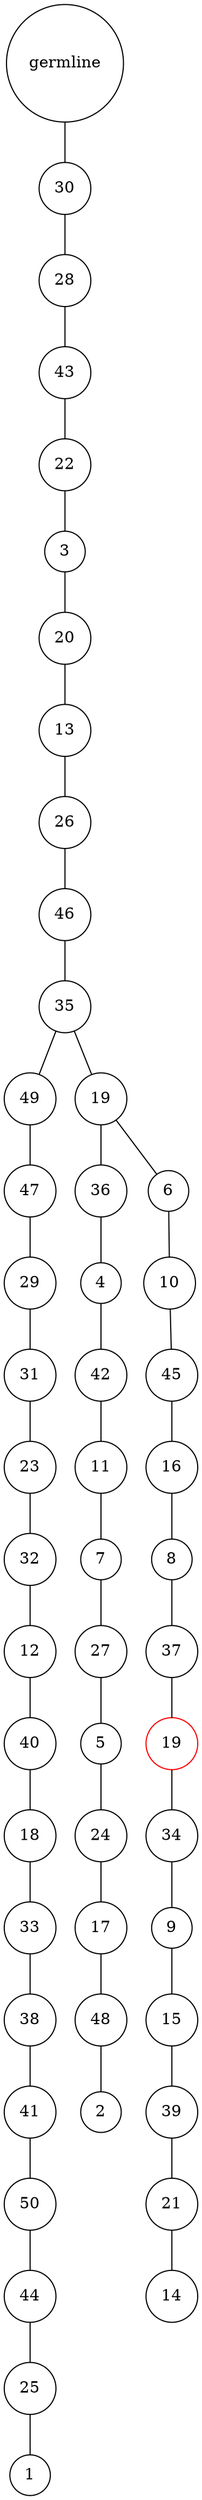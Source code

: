 graph {
	rankdir=UD;
	splines=line;
	node [shape=circle]
	"0x7fbacd0df5e0" [label="germline"];
	"0x7fbacd0df610" [label="30"];
	"0x7fbacd0df5e0" -- "0x7fbacd0df610" ;
	"0x7fbacd0df640" [label="28"];
	"0x7fbacd0df610" -- "0x7fbacd0df640" ;
	"0x7fbacd0df670" [label="43"];
	"0x7fbacd0df640" -- "0x7fbacd0df670" ;
	"0x7fbacd0df6a0" [label="22"];
	"0x7fbacd0df670" -- "0x7fbacd0df6a0" ;
	"0x7fbacd0df6d0" [label="3"];
	"0x7fbacd0df6a0" -- "0x7fbacd0df6d0" ;
	"0x7fbacd0df700" [label="20"];
	"0x7fbacd0df6d0" -- "0x7fbacd0df700" ;
	"0x7fbacd0df730" [label="13"];
	"0x7fbacd0df700" -- "0x7fbacd0df730" ;
	"0x7fbacd0df760" [label="26"];
	"0x7fbacd0df730" -- "0x7fbacd0df760" ;
	"0x7fbacd0df790" [label="46"];
	"0x7fbacd0df760" -- "0x7fbacd0df790" ;
	"0x7fbacd0df7c0" [label="35"];
	"0x7fbacd0df790" -- "0x7fbacd0df7c0" ;
	"0x7fbacd0df7f0" [label="49"];
	"0x7fbacd0df7c0" -- "0x7fbacd0df7f0" ;
	"0x7fbacd0df820" [label="47"];
	"0x7fbacd0df7f0" -- "0x7fbacd0df820" ;
	"0x7fbacd0df850" [label="29"];
	"0x7fbacd0df820" -- "0x7fbacd0df850" ;
	"0x7fbacd0df880" [label="31"];
	"0x7fbacd0df850" -- "0x7fbacd0df880" ;
	"0x7fbacd0df8b0" [label="23"];
	"0x7fbacd0df880" -- "0x7fbacd0df8b0" ;
	"0x7fbacd0df8e0" [label="32"];
	"0x7fbacd0df8b0" -- "0x7fbacd0df8e0" ;
	"0x7fbacd0df910" [label="12"];
	"0x7fbacd0df8e0" -- "0x7fbacd0df910" ;
	"0x7fbacd0df940" [label="40"];
	"0x7fbacd0df910" -- "0x7fbacd0df940" ;
	"0x7fbacd0df970" [label="18"];
	"0x7fbacd0df940" -- "0x7fbacd0df970" ;
	"0x7fbacd0df9a0" [label="33"];
	"0x7fbacd0df970" -- "0x7fbacd0df9a0" ;
	"0x7fbacd0df9d0" [label="38"];
	"0x7fbacd0df9a0" -- "0x7fbacd0df9d0" ;
	"0x7fbacd0dfa00" [label="41"];
	"0x7fbacd0df9d0" -- "0x7fbacd0dfa00" ;
	"0x7fbacd0dfa30" [label="50"];
	"0x7fbacd0dfa00" -- "0x7fbacd0dfa30" ;
	"0x7fbacd0dfa60" [label="44"];
	"0x7fbacd0dfa30" -- "0x7fbacd0dfa60" ;
	"0x7fbacd0dfa90" [label="25"];
	"0x7fbacd0dfa60" -- "0x7fbacd0dfa90" ;
	"0x7fbacd0dfac0" [label="1"];
	"0x7fbacd0dfa90" -- "0x7fbacd0dfac0" ;
	"0x7fbacd0dfaf0" [label="19"];
	"0x7fbacd0df7c0" -- "0x7fbacd0dfaf0" ;
	"0x7fbacd0dfb20" [label="36"];
	"0x7fbacd0dfaf0" -- "0x7fbacd0dfb20" ;
	"0x7fbacd0dfb50" [label="4"];
	"0x7fbacd0dfb20" -- "0x7fbacd0dfb50" ;
	"0x7fbacd0dfb80" [label="42"];
	"0x7fbacd0dfb50" -- "0x7fbacd0dfb80" ;
	"0x7fbacd0dfbb0" [label="11"];
	"0x7fbacd0dfb80" -- "0x7fbacd0dfbb0" ;
	"0x7fbacd0dfbe0" [label="7"];
	"0x7fbacd0dfbb0" -- "0x7fbacd0dfbe0" ;
	"0x7fbacd0dfc10" [label="27"];
	"0x7fbacd0dfbe0" -- "0x7fbacd0dfc10" ;
	"0x7fbacd0dfc40" [label="5"];
	"0x7fbacd0dfc10" -- "0x7fbacd0dfc40" ;
	"0x7fbacd0dfc70" [label="24"];
	"0x7fbacd0dfc40" -- "0x7fbacd0dfc70" ;
	"0x7fbacd0dfca0" [label="17"];
	"0x7fbacd0dfc70" -- "0x7fbacd0dfca0" ;
	"0x7fbacd0dfcd0" [label="48"];
	"0x7fbacd0dfca0" -- "0x7fbacd0dfcd0" ;
	"0x7fbacd0dfd00" [label="2"];
	"0x7fbacd0dfcd0" -- "0x7fbacd0dfd00" ;
	"0x7fbacd0dfd30" [label="6"];
	"0x7fbacd0dfaf0" -- "0x7fbacd0dfd30" ;
	"0x7fbacd0dfd60" [label="10"];
	"0x7fbacd0dfd30" -- "0x7fbacd0dfd60" ;
	"0x7fbacd0dfd90" [label="45"];
	"0x7fbacd0dfd60" -- "0x7fbacd0dfd90" ;
	"0x7fbacd0dfdc0" [label="16"];
	"0x7fbacd0dfd90" -- "0x7fbacd0dfdc0" ;
	"0x7fbacd0dfdf0" [label="8"];
	"0x7fbacd0dfdc0" -- "0x7fbacd0dfdf0" ;
	"0x7fbacd0dfe20" [label="37"];
	"0x7fbacd0dfdf0" -- "0x7fbacd0dfe20" ;
	"0x7fbacd0dfe50" [label="19",color="red"];
	"0x7fbacd0dfe20" -- "0x7fbacd0dfe50" ;
	"0x7fbacd0dfe80" [label="34"];
	"0x7fbacd0dfe50" -- "0x7fbacd0dfe80" ;
	"0x7fbacd0dfeb0" [label="9"];
	"0x7fbacd0dfe80" -- "0x7fbacd0dfeb0" ;
	"0x7fbacd0dfee0" [label="15"];
	"0x7fbacd0dfeb0" -- "0x7fbacd0dfee0" ;
	"0x7fbacd0dff10" [label="39"];
	"0x7fbacd0dfee0" -- "0x7fbacd0dff10" ;
	"0x7fbacd0dff40" [label="21"];
	"0x7fbacd0dff10" -- "0x7fbacd0dff40" ;
	"0x7fbacd0dff70" [label="14"];
	"0x7fbacd0dff40" -- "0x7fbacd0dff70" ;
}
